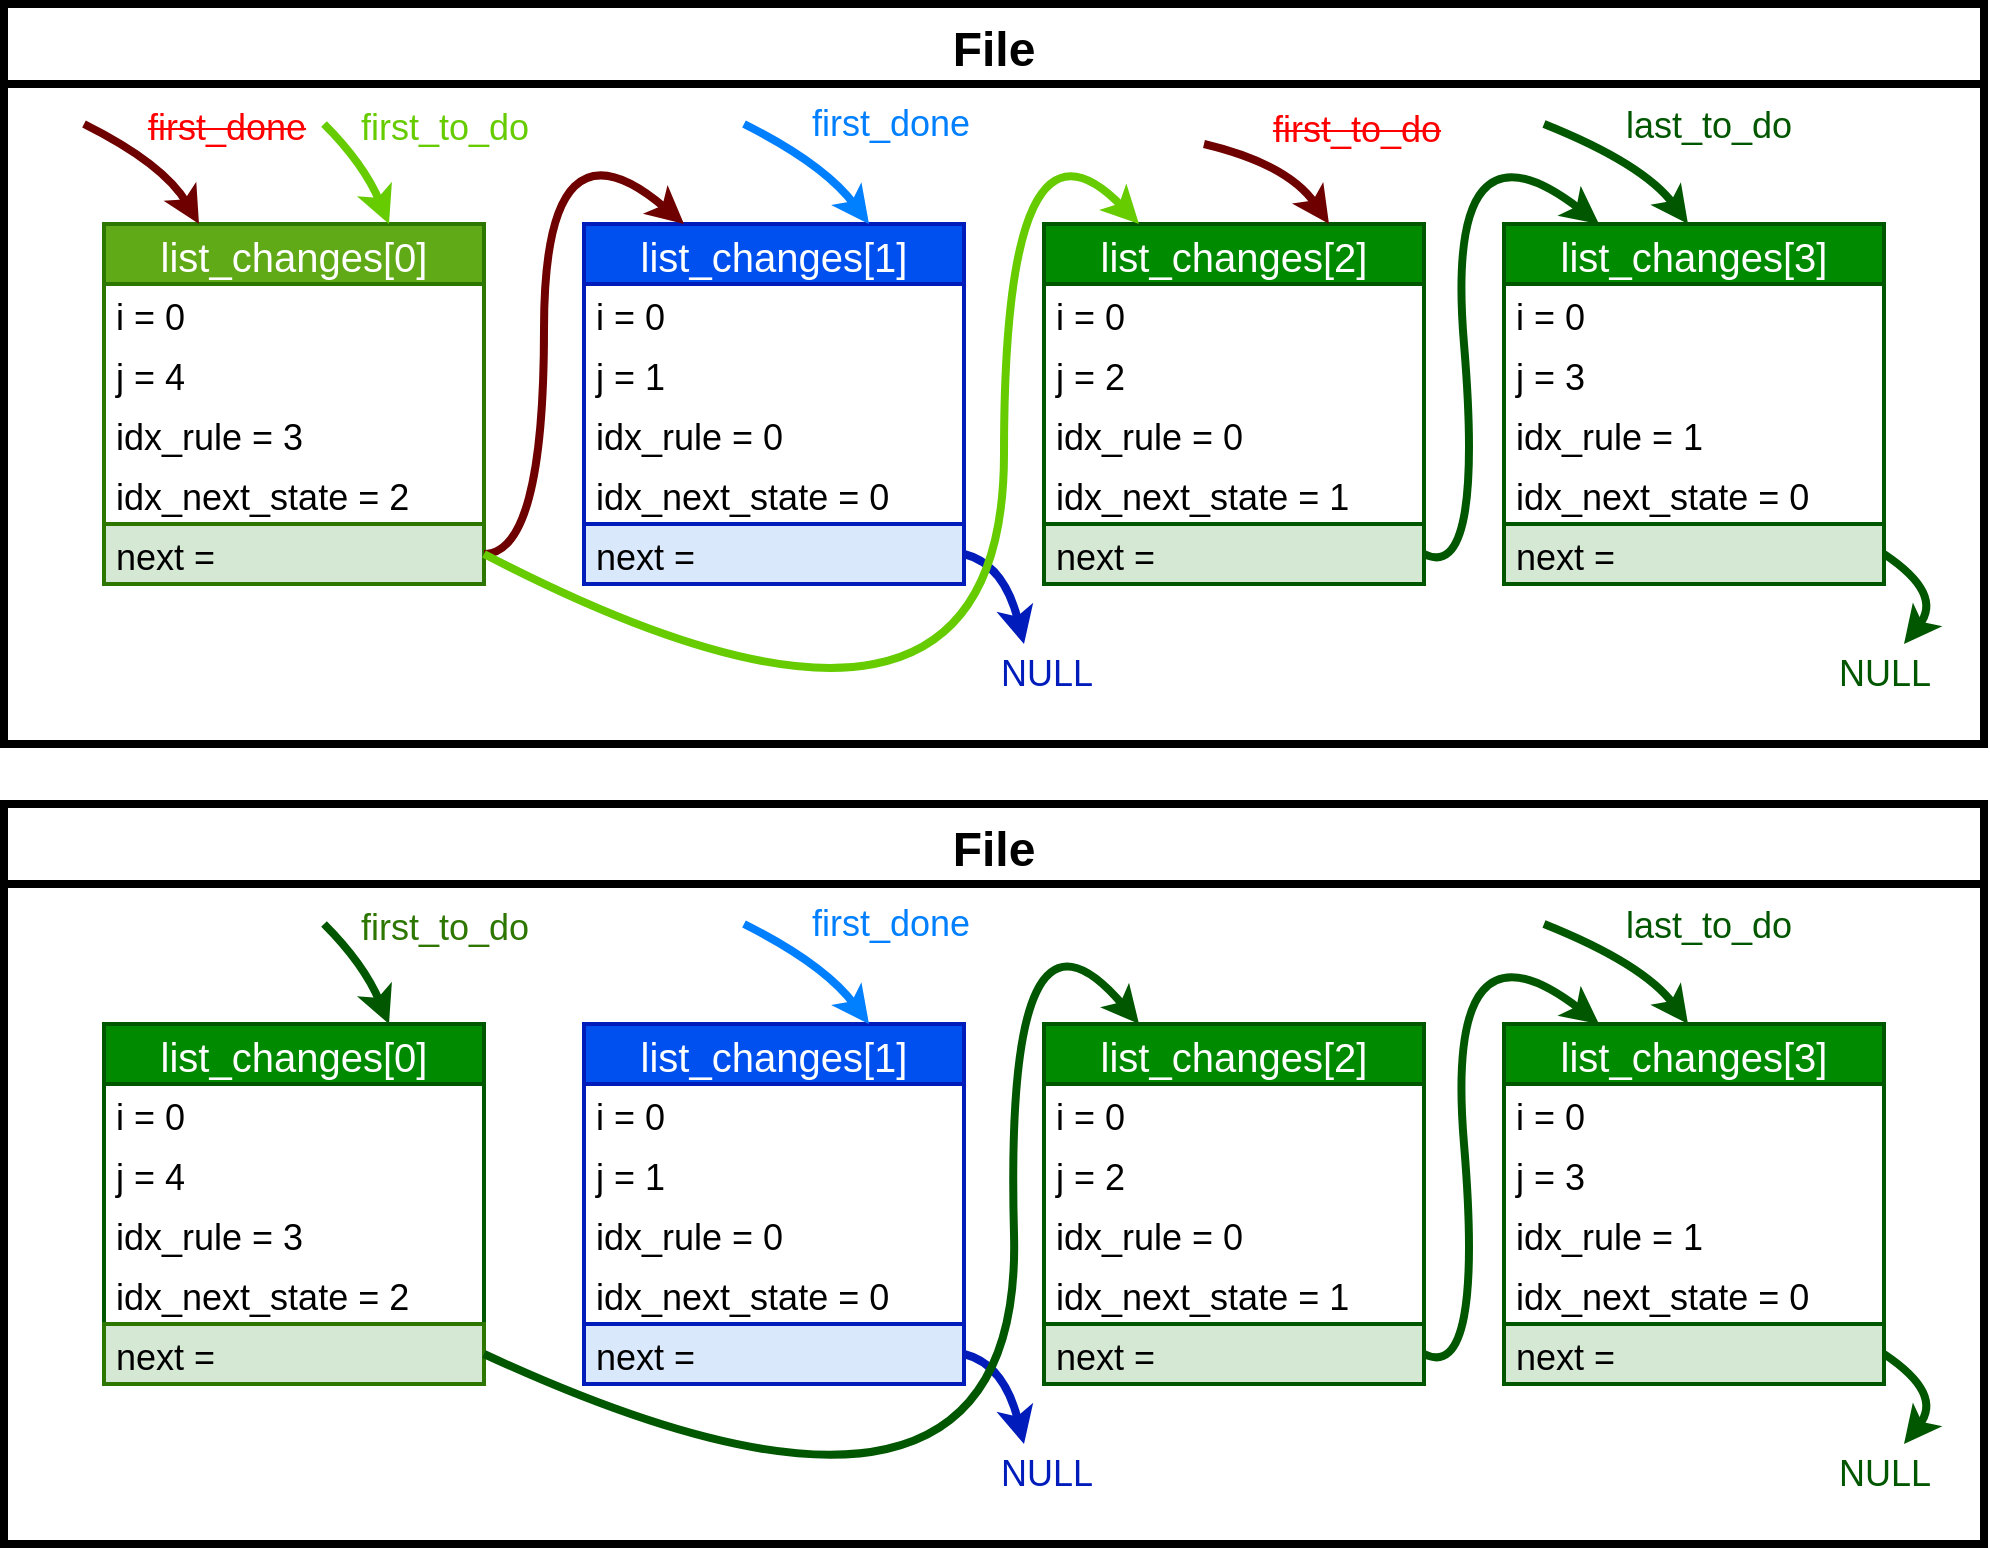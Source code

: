 <mxfile version="15.8.7" type="device"><diagram id="prtHgNgQTEPvFCAcTncT" name="Page-1"><mxGraphModel dx="1422" dy="879" grid="1" gridSize="10" guides="1" tooltips="1" connect="1" arrows="1" fold="1" page="1" pageScale="1" pageWidth="827" pageHeight="1169" math="0" shadow="0"><root><mxCell id="0"/><mxCell id="1" parent="0"/><mxCell id="Rr3U28mWLE_46R8Xrpcl-84" value="File" style="swimlane;strokeWidth=4;fontSize=24;startSize=40;" vertex="1" parent="1"><mxGeometry x="350" y="140" width="990" height="370" as="geometry"/></mxCell><mxCell id="Rr3U28mWLE_46R8Xrpcl-85" value="list_changes[0]" style="swimlane;fontStyle=0;childLayout=stackLayout;horizontal=1;startSize=30;horizontalStack=0;resizeParent=1;resizeParentMax=0;resizeLast=0;collapsible=1;marginBottom=0;fontSize=20;strokeWidth=2;fillColor=#60a917;strokeColor=#2D7600;fontColor=#ffffff;" vertex="1" parent="Rr3U28mWLE_46R8Xrpcl-84"><mxGeometry x="50" y="110" width="190" height="180" as="geometry"/></mxCell><mxCell id="Rr3U28mWLE_46R8Xrpcl-86" value="i = 0" style="text;strokeColor=none;fillColor=none;align=left;verticalAlign=middle;spacingLeft=4;spacingRight=4;overflow=hidden;points=[[0,0.5],[1,0.5]];portConstraint=eastwest;rotatable=0;fontSize=18;" vertex="1" parent="Rr3U28mWLE_46R8Xrpcl-85"><mxGeometry y="30" width="190" height="30" as="geometry"/></mxCell><mxCell id="Rr3U28mWLE_46R8Xrpcl-87" value="j = 4" style="text;strokeColor=none;fillColor=none;align=left;verticalAlign=middle;spacingLeft=4;spacingRight=4;overflow=hidden;points=[[0,0.5],[1,0.5]];portConstraint=eastwest;rotatable=0;fontSize=18;" vertex="1" parent="Rr3U28mWLE_46R8Xrpcl-85"><mxGeometry y="60" width="190" height="30" as="geometry"/></mxCell><mxCell id="Rr3U28mWLE_46R8Xrpcl-88" value="idx_rule = 3" style="text;strokeColor=none;fillColor=none;align=left;verticalAlign=middle;spacingLeft=4;spacingRight=4;overflow=hidden;points=[[0,0.5],[1,0.5]];portConstraint=eastwest;rotatable=0;fontSize=18;" vertex="1" parent="Rr3U28mWLE_46R8Xrpcl-85"><mxGeometry y="90" width="190" height="30" as="geometry"/></mxCell><mxCell id="Rr3U28mWLE_46R8Xrpcl-89" value="idx_next_state = 2" style="text;strokeColor=none;fillColor=none;align=left;verticalAlign=middle;spacingLeft=4;spacingRight=4;overflow=hidden;points=[[0,0.5],[1,0.5]];portConstraint=eastwest;rotatable=0;fontSize=18;" vertex="1" parent="Rr3U28mWLE_46R8Xrpcl-85"><mxGeometry y="120" width="190" height="30" as="geometry"/></mxCell><mxCell id="Rr3U28mWLE_46R8Xrpcl-90" value="next =" style="text;strokeColor=#2D7600;fillColor=#d5e8d4;align=left;verticalAlign=middle;spacingLeft=4;spacingRight=4;overflow=hidden;points=[[0,0.5],[1,0.5]];portConstraint=eastwest;rotatable=0;fontSize=18;strokeWidth=2;" vertex="1" parent="Rr3U28mWLE_46R8Xrpcl-85"><mxGeometry y="150" width="190" height="30" as="geometry"/></mxCell><mxCell id="Rr3U28mWLE_46R8Xrpcl-91" value="list_changes[2]" style="swimlane;fontStyle=0;childLayout=stackLayout;horizontal=1;startSize=30;horizontalStack=0;resizeParent=1;resizeParentMax=0;resizeLast=0;collapsible=1;marginBottom=0;fontSize=20;strokeWidth=2;fillColor=#008a00;strokeColor=#005700;fontColor=#ffffff;" vertex="1" parent="Rr3U28mWLE_46R8Xrpcl-84"><mxGeometry x="520" y="110" width="190" height="180" as="geometry"/></mxCell><mxCell id="Rr3U28mWLE_46R8Xrpcl-92" value="i = 0" style="text;strokeColor=none;fillColor=none;align=left;verticalAlign=middle;spacingLeft=4;spacingRight=4;overflow=hidden;points=[[0,0.5],[1,0.5]];portConstraint=eastwest;rotatable=0;fontSize=18;" vertex="1" parent="Rr3U28mWLE_46R8Xrpcl-91"><mxGeometry y="30" width="190" height="30" as="geometry"/></mxCell><mxCell id="Rr3U28mWLE_46R8Xrpcl-93" value="j = 2" style="text;strokeColor=none;fillColor=none;align=left;verticalAlign=middle;spacingLeft=4;spacingRight=4;overflow=hidden;points=[[0,0.5],[1,0.5]];portConstraint=eastwest;rotatable=0;fontSize=18;" vertex="1" parent="Rr3U28mWLE_46R8Xrpcl-91"><mxGeometry y="60" width="190" height="30" as="geometry"/></mxCell><mxCell id="Rr3U28mWLE_46R8Xrpcl-94" value="idx_rule = 0" style="text;strokeColor=none;fillColor=none;align=left;verticalAlign=middle;spacingLeft=4;spacingRight=4;overflow=hidden;points=[[0,0.5],[1,0.5]];portConstraint=eastwest;rotatable=0;fontSize=18;" vertex="1" parent="Rr3U28mWLE_46R8Xrpcl-91"><mxGeometry y="90" width="190" height="30" as="geometry"/></mxCell><mxCell id="Rr3U28mWLE_46R8Xrpcl-95" value="idx_next_state = 1" style="text;strokeColor=none;fillColor=none;align=left;verticalAlign=middle;spacingLeft=4;spacingRight=4;overflow=hidden;points=[[0,0.5],[1,0.5]];portConstraint=eastwest;rotatable=0;fontSize=18;" vertex="1" parent="Rr3U28mWLE_46R8Xrpcl-91"><mxGeometry y="120" width="190" height="30" as="geometry"/></mxCell><mxCell id="Rr3U28mWLE_46R8Xrpcl-96" value="next =" style="text;strokeColor=#005700;fillColor=#d5e8d4;align=left;verticalAlign=middle;spacingLeft=4;spacingRight=4;overflow=hidden;points=[[0,0.5],[1,0.5]];portConstraint=eastwest;rotatable=0;fontSize=18;strokeWidth=2;" vertex="1" parent="Rr3U28mWLE_46R8Xrpcl-91"><mxGeometry y="150" width="190" height="30" as="geometry"/></mxCell><mxCell id="Rr3U28mWLE_46R8Xrpcl-97" value="list_changes[3]" style="swimlane;fontStyle=0;childLayout=stackLayout;horizontal=1;startSize=30;horizontalStack=0;resizeParent=1;resizeParentMax=0;resizeLast=0;collapsible=1;marginBottom=0;fontSize=20;strokeWidth=2;fillColor=#008a00;strokeColor=#005700;fontColor=#ffffff;" vertex="1" parent="Rr3U28mWLE_46R8Xrpcl-84"><mxGeometry x="750" y="110" width="190" height="180" as="geometry"/></mxCell><mxCell id="Rr3U28mWLE_46R8Xrpcl-98" value="" style="curved=1;endArrow=classic;html=1;rounded=0;fontSize=18;strokeWidth=4;fillColor=#60a917;strokeColor=#005700;entryX=0.5;entryY=0;entryDx=0;entryDy=0;" edge="1" parent="Rr3U28mWLE_46R8Xrpcl-97"><mxGeometry width="50" height="50" relative="1" as="geometry"><mxPoint x="20" y="-50" as="sourcePoint"/><mxPoint x="92" as="targetPoint"/><Array as="points"><mxPoint x="70" y="-30"/></Array></mxGeometry></mxCell><mxCell id="Rr3U28mWLE_46R8Xrpcl-99" value="&lt;font&gt;last_to_do&lt;/font&gt;" style="edgeLabel;html=1;align=center;verticalAlign=middle;resizable=0;points=[];fontSize=18;fontColor=#005700;" vertex="1" connectable="0" parent="Rr3U28mWLE_46R8Xrpcl-98"><mxGeometry x="0.234" y="-6" relative="1" as="geometry"><mxPoint x="35" y="-25" as="offset"/></mxGeometry></mxCell><mxCell id="Rr3U28mWLE_46R8Xrpcl-100" value="i = 0" style="text;strokeColor=none;fillColor=none;align=left;verticalAlign=middle;spacingLeft=4;spacingRight=4;overflow=hidden;points=[[0,0.5],[1,0.5]];portConstraint=eastwest;rotatable=0;fontSize=18;" vertex="1" parent="Rr3U28mWLE_46R8Xrpcl-97"><mxGeometry y="30" width="190" height="30" as="geometry"/></mxCell><mxCell id="Rr3U28mWLE_46R8Xrpcl-101" value="j = 3" style="text;strokeColor=none;fillColor=none;align=left;verticalAlign=middle;spacingLeft=4;spacingRight=4;overflow=hidden;points=[[0,0.5],[1,0.5]];portConstraint=eastwest;rotatable=0;fontSize=18;" vertex="1" parent="Rr3U28mWLE_46R8Xrpcl-97"><mxGeometry y="60" width="190" height="30" as="geometry"/></mxCell><mxCell id="Rr3U28mWLE_46R8Xrpcl-102" value="idx_rule = 1" style="text;strokeColor=none;fillColor=none;align=left;verticalAlign=middle;spacingLeft=4;spacingRight=4;overflow=hidden;points=[[0,0.5],[1,0.5]];portConstraint=eastwest;rotatable=0;fontSize=18;" vertex="1" parent="Rr3U28mWLE_46R8Xrpcl-97"><mxGeometry y="90" width="190" height="30" as="geometry"/></mxCell><mxCell id="Rr3U28mWLE_46R8Xrpcl-103" value="idx_next_state = 0" style="text;strokeColor=none;fillColor=none;align=left;verticalAlign=middle;spacingLeft=4;spacingRight=4;overflow=hidden;points=[[0,0.5],[1,0.5]];portConstraint=eastwest;rotatable=0;fontSize=18;" vertex="1" parent="Rr3U28mWLE_46R8Xrpcl-97"><mxGeometry y="120" width="190" height="30" as="geometry"/></mxCell><mxCell id="Rr3U28mWLE_46R8Xrpcl-104" value="next =" style="text;strokeColor=#005700;fillColor=#d5e8d4;align=left;verticalAlign=middle;spacingLeft=4;spacingRight=4;overflow=hidden;points=[[0,0.5],[1,0.5]];portConstraint=eastwest;rotatable=0;fontSize=18;strokeWidth=2;" vertex="1" parent="Rr3U28mWLE_46R8Xrpcl-97"><mxGeometry y="150" width="190" height="30" as="geometry"/></mxCell><mxCell id="Rr3U28mWLE_46R8Xrpcl-105" value="list_changes[1]" style="swimlane;fontStyle=0;childLayout=stackLayout;horizontal=1;startSize=30;horizontalStack=0;resizeParent=1;resizeParentMax=0;resizeLast=0;collapsible=1;marginBottom=0;fontSize=20;strokeWidth=2;fillColor=#0050ef;strokeColor=#001DBC;fontColor=#ffffff;" vertex="1" parent="Rr3U28mWLE_46R8Xrpcl-84"><mxGeometry x="290" y="110" width="190" height="180" as="geometry"/></mxCell><mxCell id="Rr3U28mWLE_46R8Xrpcl-106" value="i = 0" style="text;strokeColor=none;fillColor=none;align=left;verticalAlign=middle;spacingLeft=4;spacingRight=4;overflow=hidden;points=[[0,0.5],[1,0.5]];portConstraint=eastwest;rotatable=0;fontSize=18;" vertex="1" parent="Rr3U28mWLE_46R8Xrpcl-105"><mxGeometry y="30" width="190" height="30" as="geometry"/></mxCell><mxCell id="Rr3U28mWLE_46R8Xrpcl-107" value="j = 1" style="text;strokeColor=none;fillColor=none;align=left;verticalAlign=middle;spacingLeft=4;spacingRight=4;overflow=hidden;points=[[0,0.5],[1,0.5]];portConstraint=eastwest;rotatable=0;fontSize=18;" vertex="1" parent="Rr3U28mWLE_46R8Xrpcl-105"><mxGeometry y="60" width="190" height="30" as="geometry"/></mxCell><mxCell id="Rr3U28mWLE_46R8Xrpcl-108" value="idx_rule = 0" style="text;strokeColor=none;fillColor=none;align=left;verticalAlign=middle;spacingLeft=4;spacingRight=4;overflow=hidden;points=[[0,0.5],[1,0.5]];portConstraint=eastwest;rotatable=0;fontSize=18;" vertex="1" parent="Rr3U28mWLE_46R8Xrpcl-105"><mxGeometry y="90" width="190" height="30" as="geometry"/></mxCell><mxCell id="Rr3U28mWLE_46R8Xrpcl-109" value="idx_next_state = 0" style="text;strokeColor=none;fillColor=none;align=left;verticalAlign=middle;spacingLeft=4;spacingRight=4;overflow=hidden;points=[[0,0.5],[1,0.5]];portConstraint=eastwest;rotatable=0;fontSize=18;" vertex="1" parent="Rr3U28mWLE_46R8Xrpcl-105"><mxGeometry y="120" width="190" height="30" as="geometry"/></mxCell><mxCell id="Rr3U28mWLE_46R8Xrpcl-110" value="next =" style="text;strokeColor=#001DBC;fillColor=#dae8fc;align=left;verticalAlign=middle;spacingLeft=4;spacingRight=4;overflow=hidden;points=[[0,0.5],[1,0.5]];portConstraint=eastwest;rotatable=0;fontSize=18;strokeWidth=2;" vertex="1" parent="Rr3U28mWLE_46R8Xrpcl-105"><mxGeometry y="150" width="190" height="30" as="geometry"/></mxCell><mxCell id="Rr3U28mWLE_46R8Xrpcl-111" value="" style="curved=1;endArrow=classic;html=1;rounded=0;fontSize=18;strokeWidth=4;fillColor=#60a917;strokeColor=#005700;exitX=1;exitY=0.5;exitDx=0;exitDy=0;" edge="1" parent="Rr3U28mWLE_46R8Xrpcl-84" source="Rr3U28mWLE_46R8Xrpcl-104"><mxGeometry width="50" height="50" relative="1" as="geometry"><mxPoint x="940" y="280" as="sourcePoint"/><mxPoint x="950" y="320" as="targetPoint"/><Array as="points"><mxPoint x="970" y="295"/></Array></mxGeometry></mxCell><mxCell id="Rr3U28mWLE_46R8Xrpcl-112" value="&lt;font&gt;NULL&lt;/font&gt;" style="edgeLabel;html=1;align=center;verticalAlign=middle;resizable=0;points=[];fontSize=18;fontColor=#005700;" vertex="1" connectable="0" parent="Rr3U28mWLE_46R8Xrpcl-111"><mxGeometry x="0.234" y="-6" relative="1" as="geometry"><mxPoint x="-22" y="39" as="offset"/></mxGeometry></mxCell><mxCell id="Rr3U28mWLE_46R8Xrpcl-113" value="" style="curved=1;endArrow=classic;html=1;rounded=0;fontSize=18;strokeWidth=4;fillColor=#60a917;strokeColor=#005700;entryX=0.25;entryY=0;entryDx=0;entryDy=0;exitX=1;exitY=0.5;exitDx=0;exitDy=0;" edge="1" parent="Rr3U28mWLE_46R8Xrpcl-84" source="Rr3U28mWLE_46R8Xrpcl-96" target="Rr3U28mWLE_46R8Xrpcl-97"><mxGeometry width="50" height="50" relative="1" as="geometry"><mxPoint x="780" y="70" as="sourcePoint"/><mxPoint x="852" y="120" as="targetPoint"/><Array as="points"><mxPoint x="740" y="290"/><mxPoint x="720" y="50"/></Array></mxGeometry></mxCell><mxCell id="Rr3U28mWLE_46R8Xrpcl-114" value="&lt;font color=&quot;#66cc00&quot;&gt;&lt;br&gt;&lt;/font&gt;" style="edgeLabel;html=1;align=center;verticalAlign=middle;resizable=0;points=[];fontSize=18;" vertex="1" connectable="0" parent="Rr3U28mWLE_46R8Xrpcl-113"><mxGeometry x="0.234" y="-6" relative="1" as="geometry"><mxPoint x="35" y="-25" as="offset"/></mxGeometry></mxCell><mxCell id="Rr3U28mWLE_46R8Xrpcl-115" value="" style="curved=1;endArrow=classic;html=1;rounded=0;fontSize=18;strokeWidth=4;fillColor=#a20025;strokeColor=#6F0000;entryX=0.25;entryY=0;entryDx=0;entryDy=0;" edge="1" parent="Rr3U28mWLE_46R8Xrpcl-84" target="Rr3U28mWLE_46R8Xrpcl-85"><mxGeometry width="50" height="50" relative="1" as="geometry"><mxPoint x="40" y="60" as="sourcePoint"/><mxPoint x="220" y="110" as="targetPoint"/><Array as="points"><mxPoint x="80" y="80"/></Array></mxGeometry></mxCell><mxCell id="Rr3U28mWLE_46R8Xrpcl-116" value="&lt;font color=&quot;#ff0000&quot;&gt;&lt;strike&gt;first_done&lt;/strike&gt;&lt;/font&gt;" style="edgeLabel;html=1;align=center;verticalAlign=middle;resizable=0;points=[];fontSize=18;" vertex="1" connectable="0" parent="Rr3U28mWLE_46R8Xrpcl-115"><mxGeometry x="0.234" y="-6" relative="1" as="geometry"><mxPoint x="34" y="-25" as="offset"/></mxGeometry></mxCell><mxCell id="Rr3U28mWLE_46R8Xrpcl-117" value="" style="curved=1;endArrow=classic;html=1;rounded=0;fontSize=18;strokeWidth=4;fillColor=#0050ef;strokeColor=#001DBC;" edge="1" parent="Rr3U28mWLE_46R8Xrpcl-84"><mxGeometry width="50" height="50" relative="1" as="geometry"><mxPoint x="480" y="275" as="sourcePoint"/><mxPoint x="510" y="320" as="targetPoint"/><Array as="points"><mxPoint x="500" y="280"/></Array></mxGeometry></mxCell><mxCell id="Rr3U28mWLE_46R8Xrpcl-118" value="&lt;font color=&quot;#001dbc&quot;&gt;NULL&lt;/font&gt;" style="edgeLabel;html=1;align=center;verticalAlign=middle;resizable=0;points=[];fontSize=18;" vertex="1" connectable="0" parent="Rr3U28mWLE_46R8Xrpcl-117"><mxGeometry x="0.234" y="-6" relative="1" as="geometry"><mxPoint x="22" y="36" as="offset"/></mxGeometry></mxCell><mxCell id="Rr3U28mWLE_46R8Xrpcl-119" value="" style="curved=1;endArrow=classic;html=1;rounded=0;fontSize=18;strokeWidth=4;fillColor=#a20025;strokeColor=#6F0000;entryX=0.75;entryY=0;entryDx=0;entryDy=0;" edge="1" parent="Rr3U28mWLE_46R8Xrpcl-84" target="Rr3U28mWLE_46R8Xrpcl-91"><mxGeometry width="50" height="50" relative="1" as="geometry"><mxPoint x="600" y="70" as="sourcePoint"/><mxPoint x="657" y="110" as="targetPoint"/><Array as="points"><mxPoint x="642" y="80"/></Array></mxGeometry></mxCell><mxCell id="Rr3U28mWLE_46R8Xrpcl-120" value="&lt;font color=&quot;#ff0000&quot;&gt;&lt;strike&gt;first_to_do&lt;/strike&gt;&lt;/font&gt;" style="edgeLabel;html=1;align=center;verticalAlign=middle;resizable=0;points=[];fontSize=18;" vertex="1" connectable="0" parent="Rr3U28mWLE_46R8Xrpcl-119"><mxGeometry x="0.234" y="-6" relative="1" as="geometry"><mxPoint x="35" y="-25" as="offset"/></mxGeometry></mxCell><mxCell id="Rr3U28mWLE_46R8Xrpcl-121" value="" style="curved=1;endArrow=classic;html=1;rounded=0;fontSize=18;strokeWidth=4;fillColor=#a20025;strokeColor=#6F0000;exitX=1;exitY=0.5;exitDx=0;exitDy=0;" edge="1" parent="Rr3U28mWLE_46R8Xrpcl-84" source="Rr3U28mWLE_46R8Xrpcl-90"><mxGeometry width="50" height="50" relative="1" as="geometry"><mxPoint x="260" y="275" as="sourcePoint"/><mxPoint x="340" y="110" as="targetPoint"/><Array as="points"><mxPoint x="270" y="275"/><mxPoint x="270" y="50"/></Array></mxGeometry></mxCell><mxCell id="Rr3U28mWLE_46R8Xrpcl-122" value="" style="curved=1;endArrow=classic;html=1;rounded=0;fontSize=18;strokeWidth=4;fillColor=#60a917;strokeColor=#66CC00;entryX=0.25;entryY=0;entryDx=0;entryDy=0;exitX=1;exitY=0.5;exitDx=0;exitDy=0;" edge="1" parent="Rr3U28mWLE_46R8Xrpcl-84" source="Rr3U28mWLE_46R8Xrpcl-90" target="Rr3U28mWLE_46R8Xrpcl-91"><mxGeometry width="50" height="50" relative="1" as="geometry"><mxPoint x="620" y="70" as="sourcePoint"/><mxPoint x="672.5" y="120" as="targetPoint"/><Array as="points"><mxPoint x="500" y="410"/><mxPoint x="500" y="40"/></Array></mxGeometry></mxCell><mxCell id="Rr3U28mWLE_46R8Xrpcl-123" value="&lt;br&gt;&lt;font color=&quot;#66cc00&quot;&gt;&lt;br&gt;&lt;/font&gt;" style="edgeLabel;html=1;align=center;verticalAlign=middle;resizable=0;points=[];fontSize=18;" vertex="1" connectable="0" parent="Rr3U28mWLE_46R8Xrpcl-122"><mxGeometry x="0.234" y="-6" relative="1" as="geometry"><mxPoint x="35" y="-25" as="offset"/></mxGeometry></mxCell><mxCell id="Rr3U28mWLE_46R8Xrpcl-124" value="" style="curved=1;endArrow=classic;html=1;rounded=0;fontSize=18;strokeWidth=4;fillColor=#1ba1e2;strokeColor=#007FFF;entryX=0.75;entryY=0;entryDx=0;entryDy=0;" edge="1" parent="Rr3U28mWLE_46R8Xrpcl-84" target="Rr3U28mWLE_46R8Xrpcl-105"><mxGeometry width="50" height="50" relative="1" as="geometry"><mxPoint x="370" y="60" as="sourcePoint"/><mxPoint x="419" y="104" as="targetPoint"/><Array as="points"><mxPoint x="410" y="80"/></Array></mxGeometry></mxCell><mxCell id="Rr3U28mWLE_46R8Xrpcl-125" value="&lt;font color=&quot;#007fff&quot;&gt;first_done&lt;/font&gt;" style="edgeLabel;html=1;align=center;verticalAlign=middle;resizable=0;points=[];fontSize=18;" vertex="1" connectable="0" parent="Rr3U28mWLE_46R8Xrpcl-124"><mxGeometry x="0.234" y="-6" relative="1" as="geometry"><mxPoint x="34" y="-28" as="offset"/></mxGeometry></mxCell><mxCell id="Rr3U28mWLE_46R8Xrpcl-126" value="" style="curved=1;endArrow=classic;html=1;rounded=0;fontSize=18;strokeWidth=4;fillColor=#60a917;strokeColor=#66CC00;entryX=0.75;entryY=0;entryDx=0;entryDy=0;" edge="1" parent="Rr3U28mWLE_46R8Xrpcl-84" target="Rr3U28mWLE_46R8Xrpcl-85"><mxGeometry width="50" height="50" relative="1" as="geometry"><mxPoint x="160" y="60" as="sourcePoint"/><mxPoint x="222.5" y="99" as="targetPoint"/><Array as="points"><mxPoint x="180" y="80"/></Array></mxGeometry></mxCell><mxCell id="Rr3U28mWLE_46R8Xrpcl-127" value="&lt;font color=&quot;#66cc00&quot;&gt;first_to_do&lt;/font&gt;" style="edgeLabel;html=1;align=center;verticalAlign=middle;resizable=0;points=[];fontSize=18;" vertex="1" connectable="0" parent="Rr3U28mWLE_46R8Xrpcl-126"><mxGeometry x="0.234" y="-6" relative="1" as="geometry"><mxPoint x="42" y="-29" as="offset"/></mxGeometry></mxCell><mxCell id="Rr3U28mWLE_46R8Xrpcl-128" value="File" style="swimlane;strokeWidth=4;fontSize=24;startSize=40;" vertex="1" parent="1"><mxGeometry x="350" y="540" width="990" height="370" as="geometry"/></mxCell><mxCell id="Rr3U28mWLE_46R8Xrpcl-129" value="list_changes[0]" style="swimlane;fontStyle=0;childLayout=stackLayout;horizontal=1;startSize=30;horizontalStack=0;resizeParent=1;resizeParentMax=0;resizeLast=0;collapsible=1;marginBottom=0;fontSize=20;strokeWidth=2;fillColor=#008a00;strokeColor=#005700;fontColor=#ffffff;" vertex="1" parent="Rr3U28mWLE_46R8Xrpcl-128"><mxGeometry x="50" y="110" width="190" height="180" as="geometry"/></mxCell><mxCell id="Rr3U28mWLE_46R8Xrpcl-130" value="i = 0" style="text;strokeColor=none;fillColor=none;align=left;verticalAlign=middle;spacingLeft=4;spacingRight=4;overflow=hidden;points=[[0,0.5],[1,0.5]];portConstraint=eastwest;rotatable=0;fontSize=18;" vertex="1" parent="Rr3U28mWLE_46R8Xrpcl-129"><mxGeometry y="30" width="190" height="30" as="geometry"/></mxCell><mxCell id="Rr3U28mWLE_46R8Xrpcl-131" value="j = 4" style="text;strokeColor=none;fillColor=none;align=left;verticalAlign=middle;spacingLeft=4;spacingRight=4;overflow=hidden;points=[[0,0.5],[1,0.5]];portConstraint=eastwest;rotatable=0;fontSize=18;" vertex="1" parent="Rr3U28mWLE_46R8Xrpcl-129"><mxGeometry y="60" width="190" height="30" as="geometry"/></mxCell><mxCell id="Rr3U28mWLE_46R8Xrpcl-132" value="idx_rule = 3" style="text;strokeColor=none;fillColor=none;align=left;verticalAlign=middle;spacingLeft=4;spacingRight=4;overflow=hidden;points=[[0,0.5],[1,0.5]];portConstraint=eastwest;rotatable=0;fontSize=18;" vertex="1" parent="Rr3U28mWLE_46R8Xrpcl-129"><mxGeometry y="90" width="190" height="30" as="geometry"/></mxCell><mxCell id="Rr3U28mWLE_46R8Xrpcl-133" value="idx_next_state = 2" style="text;strokeColor=none;fillColor=none;align=left;verticalAlign=middle;spacingLeft=4;spacingRight=4;overflow=hidden;points=[[0,0.5],[1,0.5]];portConstraint=eastwest;rotatable=0;fontSize=18;" vertex="1" parent="Rr3U28mWLE_46R8Xrpcl-129"><mxGeometry y="120" width="190" height="30" as="geometry"/></mxCell><mxCell id="Rr3U28mWLE_46R8Xrpcl-134" value="next =" style="text;strokeColor=#2D7600;fillColor=#d5e8d4;align=left;verticalAlign=middle;spacingLeft=4;spacingRight=4;overflow=hidden;points=[[0,0.5],[1,0.5]];portConstraint=eastwest;rotatable=0;fontSize=18;strokeWidth=2;" vertex="1" parent="Rr3U28mWLE_46R8Xrpcl-129"><mxGeometry y="150" width="190" height="30" as="geometry"/></mxCell><mxCell id="Rr3U28mWLE_46R8Xrpcl-135" value="list_changes[2]" style="swimlane;fontStyle=0;childLayout=stackLayout;horizontal=1;startSize=30;horizontalStack=0;resizeParent=1;resizeParentMax=0;resizeLast=0;collapsible=1;marginBottom=0;fontSize=20;strokeWidth=2;fillColor=#008a00;strokeColor=#005700;fontColor=#ffffff;" vertex="1" parent="Rr3U28mWLE_46R8Xrpcl-128"><mxGeometry x="520" y="110" width="190" height="180" as="geometry"/></mxCell><mxCell id="Rr3U28mWLE_46R8Xrpcl-136" value="i = 0" style="text;strokeColor=none;fillColor=none;align=left;verticalAlign=middle;spacingLeft=4;spacingRight=4;overflow=hidden;points=[[0,0.5],[1,0.5]];portConstraint=eastwest;rotatable=0;fontSize=18;" vertex="1" parent="Rr3U28mWLE_46R8Xrpcl-135"><mxGeometry y="30" width="190" height="30" as="geometry"/></mxCell><mxCell id="Rr3U28mWLE_46R8Xrpcl-137" value="j = 2" style="text;strokeColor=none;fillColor=none;align=left;verticalAlign=middle;spacingLeft=4;spacingRight=4;overflow=hidden;points=[[0,0.5],[1,0.5]];portConstraint=eastwest;rotatable=0;fontSize=18;" vertex="1" parent="Rr3U28mWLE_46R8Xrpcl-135"><mxGeometry y="60" width="190" height="30" as="geometry"/></mxCell><mxCell id="Rr3U28mWLE_46R8Xrpcl-138" value="idx_rule = 0" style="text;strokeColor=none;fillColor=none;align=left;verticalAlign=middle;spacingLeft=4;spacingRight=4;overflow=hidden;points=[[0,0.5],[1,0.5]];portConstraint=eastwest;rotatable=0;fontSize=18;" vertex="1" parent="Rr3U28mWLE_46R8Xrpcl-135"><mxGeometry y="90" width="190" height="30" as="geometry"/></mxCell><mxCell id="Rr3U28mWLE_46R8Xrpcl-139" value="idx_next_state = 1" style="text;strokeColor=none;fillColor=none;align=left;verticalAlign=middle;spacingLeft=4;spacingRight=4;overflow=hidden;points=[[0,0.5],[1,0.5]];portConstraint=eastwest;rotatable=0;fontSize=18;" vertex="1" parent="Rr3U28mWLE_46R8Xrpcl-135"><mxGeometry y="120" width="190" height="30" as="geometry"/></mxCell><mxCell id="Rr3U28mWLE_46R8Xrpcl-140" value="next =" style="text;strokeColor=#005700;fillColor=#d5e8d4;align=left;verticalAlign=middle;spacingLeft=4;spacingRight=4;overflow=hidden;points=[[0,0.5],[1,0.5]];portConstraint=eastwest;rotatable=0;fontSize=18;strokeWidth=2;" vertex="1" parent="Rr3U28mWLE_46R8Xrpcl-135"><mxGeometry y="150" width="190" height="30" as="geometry"/></mxCell><mxCell id="Rr3U28mWLE_46R8Xrpcl-141" value="list_changes[3]" style="swimlane;fontStyle=0;childLayout=stackLayout;horizontal=1;startSize=30;horizontalStack=0;resizeParent=1;resizeParentMax=0;resizeLast=0;collapsible=1;marginBottom=0;fontSize=20;strokeWidth=2;fillColor=#008a00;strokeColor=#005700;fontColor=#ffffff;" vertex="1" parent="Rr3U28mWLE_46R8Xrpcl-128"><mxGeometry x="750" y="110" width="190" height="180" as="geometry"/></mxCell><mxCell id="Rr3U28mWLE_46R8Xrpcl-142" value="" style="curved=1;endArrow=classic;html=1;rounded=0;fontSize=18;strokeWidth=4;fillColor=#60a917;strokeColor=#005700;entryX=0.5;entryY=0;entryDx=0;entryDy=0;" edge="1" parent="Rr3U28mWLE_46R8Xrpcl-141"><mxGeometry width="50" height="50" relative="1" as="geometry"><mxPoint x="20" y="-50" as="sourcePoint"/><mxPoint x="92" as="targetPoint"/><Array as="points"><mxPoint x="70" y="-30"/></Array></mxGeometry></mxCell><mxCell id="Rr3U28mWLE_46R8Xrpcl-143" value="&lt;font&gt;last_to_do&lt;/font&gt;" style="edgeLabel;html=1;align=center;verticalAlign=middle;resizable=0;points=[];fontSize=18;fontColor=#005700;" vertex="1" connectable="0" parent="Rr3U28mWLE_46R8Xrpcl-142"><mxGeometry x="0.234" y="-6" relative="1" as="geometry"><mxPoint x="35" y="-25" as="offset"/></mxGeometry></mxCell><mxCell id="Rr3U28mWLE_46R8Xrpcl-144" value="i = 0" style="text;strokeColor=none;fillColor=none;align=left;verticalAlign=middle;spacingLeft=4;spacingRight=4;overflow=hidden;points=[[0,0.5],[1,0.5]];portConstraint=eastwest;rotatable=0;fontSize=18;" vertex="1" parent="Rr3U28mWLE_46R8Xrpcl-141"><mxGeometry y="30" width="190" height="30" as="geometry"/></mxCell><mxCell id="Rr3U28mWLE_46R8Xrpcl-145" value="j = 3" style="text;strokeColor=none;fillColor=none;align=left;verticalAlign=middle;spacingLeft=4;spacingRight=4;overflow=hidden;points=[[0,0.5],[1,0.5]];portConstraint=eastwest;rotatable=0;fontSize=18;" vertex="1" parent="Rr3U28mWLE_46R8Xrpcl-141"><mxGeometry y="60" width="190" height="30" as="geometry"/></mxCell><mxCell id="Rr3U28mWLE_46R8Xrpcl-146" value="idx_rule = 1" style="text;strokeColor=none;fillColor=none;align=left;verticalAlign=middle;spacingLeft=4;spacingRight=4;overflow=hidden;points=[[0,0.5],[1,0.5]];portConstraint=eastwest;rotatable=0;fontSize=18;" vertex="1" parent="Rr3U28mWLE_46R8Xrpcl-141"><mxGeometry y="90" width="190" height="30" as="geometry"/></mxCell><mxCell id="Rr3U28mWLE_46R8Xrpcl-147" value="idx_next_state = 0" style="text;strokeColor=none;fillColor=none;align=left;verticalAlign=middle;spacingLeft=4;spacingRight=4;overflow=hidden;points=[[0,0.5],[1,0.5]];portConstraint=eastwest;rotatable=0;fontSize=18;" vertex="1" parent="Rr3U28mWLE_46R8Xrpcl-141"><mxGeometry y="120" width="190" height="30" as="geometry"/></mxCell><mxCell id="Rr3U28mWLE_46R8Xrpcl-148" value="next =" style="text;strokeColor=#005700;fillColor=#d5e8d4;align=left;verticalAlign=middle;spacingLeft=4;spacingRight=4;overflow=hidden;points=[[0,0.5],[1,0.5]];portConstraint=eastwest;rotatable=0;fontSize=18;strokeWidth=2;" vertex="1" parent="Rr3U28mWLE_46R8Xrpcl-141"><mxGeometry y="150" width="190" height="30" as="geometry"/></mxCell><mxCell id="Rr3U28mWLE_46R8Xrpcl-149" value="list_changes[1]" style="swimlane;fontStyle=0;childLayout=stackLayout;horizontal=1;startSize=30;horizontalStack=0;resizeParent=1;resizeParentMax=0;resizeLast=0;collapsible=1;marginBottom=0;fontSize=20;strokeWidth=2;fillColor=#0050ef;strokeColor=#001DBC;fontColor=#ffffff;" vertex="1" parent="Rr3U28mWLE_46R8Xrpcl-128"><mxGeometry x="290" y="110" width="190" height="180" as="geometry"/></mxCell><mxCell id="Rr3U28mWLE_46R8Xrpcl-150" value="i = 0" style="text;strokeColor=none;fillColor=none;align=left;verticalAlign=middle;spacingLeft=4;spacingRight=4;overflow=hidden;points=[[0,0.5],[1,0.5]];portConstraint=eastwest;rotatable=0;fontSize=18;" vertex="1" parent="Rr3U28mWLE_46R8Xrpcl-149"><mxGeometry y="30" width="190" height="30" as="geometry"/></mxCell><mxCell id="Rr3U28mWLE_46R8Xrpcl-151" value="j = 1" style="text;strokeColor=none;fillColor=none;align=left;verticalAlign=middle;spacingLeft=4;spacingRight=4;overflow=hidden;points=[[0,0.5],[1,0.5]];portConstraint=eastwest;rotatable=0;fontSize=18;" vertex="1" parent="Rr3U28mWLE_46R8Xrpcl-149"><mxGeometry y="60" width="190" height="30" as="geometry"/></mxCell><mxCell id="Rr3U28mWLE_46R8Xrpcl-152" value="idx_rule = 0" style="text;strokeColor=none;fillColor=none;align=left;verticalAlign=middle;spacingLeft=4;spacingRight=4;overflow=hidden;points=[[0,0.5],[1,0.5]];portConstraint=eastwest;rotatable=0;fontSize=18;" vertex="1" parent="Rr3U28mWLE_46R8Xrpcl-149"><mxGeometry y="90" width="190" height="30" as="geometry"/></mxCell><mxCell id="Rr3U28mWLE_46R8Xrpcl-153" value="idx_next_state = 0" style="text;strokeColor=none;fillColor=none;align=left;verticalAlign=middle;spacingLeft=4;spacingRight=4;overflow=hidden;points=[[0,0.5],[1,0.5]];portConstraint=eastwest;rotatable=0;fontSize=18;" vertex="1" parent="Rr3U28mWLE_46R8Xrpcl-149"><mxGeometry y="120" width="190" height="30" as="geometry"/></mxCell><mxCell id="Rr3U28mWLE_46R8Xrpcl-154" value="next =" style="text;strokeColor=#001DBC;fillColor=#dae8fc;align=left;verticalAlign=middle;spacingLeft=4;spacingRight=4;overflow=hidden;points=[[0,0.5],[1,0.5]];portConstraint=eastwest;rotatable=0;fontSize=18;strokeWidth=2;" vertex="1" parent="Rr3U28mWLE_46R8Xrpcl-149"><mxGeometry y="150" width="190" height="30" as="geometry"/></mxCell><mxCell id="Rr3U28mWLE_46R8Xrpcl-155" value="" style="curved=1;endArrow=classic;html=1;rounded=0;fontSize=18;strokeWidth=4;fillColor=#60a917;strokeColor=#005700;exitX=1;exitY=0.5;exitDx=0;exitDy=0;" edge="1" parent="Rr3U28mWLE_46R8Xrpcl-128" source="Rr3U28mWLE_46R8Xrpcl-148"><mxGeometry width="50" height="50" relative="1" as="geometry"><mxPoint x="940" y="280" as="sourcePoint"/><mxPoint x="950" y="320" as="targetPoint"/><Array as="points"><mxPoint x="970" y="295"/></Array></mxGeometry></mxCell><mxCell id="Rr3U28mWLE_46R8Xrpcl-156" value="&lt;font&gt;NULL&lt;/font&gt;" style="edgeLabel;html=1;align=center;verticalAlign=middle;resizable=0;points=[];fontSize=18;fontColor=#005700;" vertex="1" connectable="0" parent="Rr3U28mWLE_46R8Xrpcl-155"><mxGeometry x="0.234" y="-6" relative="1" as="geometry"><mxPoint x="-22" y="39" as="offset"/></mxGeometry></mxCell><mxCell id="Rr3U28mWLE_46R8Xrpcl-157" value="" style="curved=1;endArrow=classic;html=1;rounded=0;fontSize=18;strokeWidth=4;fillColor=#60a917;strokeColor=#005700;entryX=0.25;entryY=0;entryDx=0;entryDy=0;exitX=1;exitY=0.5;exitDx=0;exitDy=0;" edge="1" parent="Rr3U28mWLE_46R8Xrpcl-128" source="Rr3U28mWLE_46R8Xrpcl-140" target="Rr3U28mWLE_46R8Xrpcl-141"><mxGeometry width="50" height="50" relative="1" as="geometry"><mxPoint x="780" y="70" as="sourcePoint"/><mxPoint x="852" y="120" as="targetPoint"/><Array as="points"><mxPoint x="740" y="290"/><mxPoint x="720" y="50"/></Array></mxGeometry></mxCell><mxCell id="Rr3U28mWLE_46R8Xrpcl-158" value="&lt;font color=&quot;#66cc00&quot;&gt;&lt;br&gt;&lt;/font&gt;" style="edgeLabel;html=1;align=center;verticalAlign=middle;resizable=0;points=[];fontSize=18;" vertex="1" connectable="0" parent="Rr3U28mWLE_46R8Xrpcl-157"><mxGeometry x="0.234" y="-6" relative="1" as="geometry"><mxPoint x="35" y="-25" as="offset"/></mxGeometry></mxCell><mxCell id="Rr3U28mWLE_46R8Xrpcl-159" value="" style="curved=1;endArrow=classic;html=1;rounded=0;fontSize=18;strokeWidth=4;fillColor=#0050ef;strokeColor=#001DBC;" edge="1" parent="Rr3U28mWLE_46R8Xrpcl-128"><mxGeometry width="50" height="50" relative="1" as="geometry"><mxPoint x="480" y="275" as="sourcePoint"/><mxPoint x="510" y="320" as="targetPoint"/><Array as="points"><mxPoint x="500" y="280"/></Array></mxGeometry></mxCell><mxCell id="Rr3U28mWLE_46R8Xrpcl-160" value="&lt;font color=&quot;#001dbc&quot;&gt;NULL&lt;/font&gt;" style="edgeLabel;html=1;align=center;verticalAlign=middle;resizable=0;points=[];fontSize=18;" vertex="1" connectable="0" parent="Rr3U28mWLE_46R8Xrpcl-159"><mxGeometry x="0.234" y="-6" relative="1" as="geometry"><mxPoint x="22" y="36" as="offset"/></mxGeometry></mxCell><mxCell id="Rr3U28mWLE_46R8Xrpcl-161" value="" style="curved=1;endArrow=classic;html=1;rounded=0;fontSize=18;strokeWidth=4;fillColor=#008a00;strokeColor=#005700;entryX=0.25;entryY=0;entryDx=0;entryDy=0;exitX=1;exitY=0.5;exitDx=0;exitDy=0;" edge="1" parent="Rr3U28mWLE_46R8Xrpcl-128" source="Rr3U28mWLE_46R8Xrpcl-134" target="Rr3U28mWLE_46R8Xrpcl-135"><mxGeometry width="50" height="50" relative="1" as="geometry"><mxPoint x="620" y="70" as="sourcePoint"/><mxPoint x="672.5" y="120" as="targetPoint"/><Array as="points"><mxPoint x="510" y="400"/><mxPoint x="500" y="30"/></Array></mxGeometry></mxCell><mxCell id="Rr3U28mWLE_46R8Xrpcl-162" value="&lt;br&gt;&lt;font color=&quot;#66cc00&quot;&gt;&lt;br&gt;&lt;/font&gt;" style="edgeLabel;html=1;align=center;verticalAlign=middle;resizable=0;points=[];fontSize=18;" vertex="1" connectable="0" parent="Rr3U28mWLE_46R8Xrpcl-161"><mxGeometry x="0.234" y="-6" relative="1" as="geometry"><mxPoint x="35" y="-25" as="offset"/></mxGeometry></mxCell><mxCell id="Rr3U28mWLE_46R8Xrpcl-163" value="" style="curved=1;endArrow=classic;html=1;rounded=0;fontSize=18;strokeWidth=4;fillColor=#1ba1e2;strokeColor=#007FFF;entryX=0.75;entryY=0;entryDx=0;entryDy=0;" edge="1" parent="Rr3U28mWLE_46R8Xrpcl-128" target="Rr3U28mWLE_46R8Xrpcl-149"><mxGeometry width="50" height="50" relative="1" as="geometry"><mxPoint x="370" y="60" as="sourcePoint"/><mxPoint x="419" y="104" as="targetPoint"/><Array as="points"><mxPoint x="410" y="80"/></Array></mxGeometry></mxCell><mxCell id="Rr3U28mWLE_46R8Xrpcl-164" value="&lt;font color=&quot;#007fff&quot;&gt;first_done&lt;/font&gt;" style="edgeLabel;html=1;align=center;verticalAlign=middle;resizable=0;points=[];fontSize=18;" vertex="1" connectable="0" parent="Rr3U28mWLE_46R8Xrpcl-163"><mxGeometry x="0.234" y="-6" relative="1" as="geometry"><mxPoint x="34" y="-28" as="offset"/></mxGeometry></mxCell><mxCell id="Rr3U28mWLE_46R8Xrpcl-165" value="" style="curved=1;endArrow=classic;html=1;rounded=0;fontSize=18;strokeWidth=4;fillColor=#008a00;strokeColor=#005700;entryX=0.75;entryY=0;entryDx=0;entryDy=0;" edge="1" parent="Rr3U28mWLE_46R8Xrpcl-128" target="Rr3U28mWLE_46R8Xrpcl-129"><mxGeometry width="50" height="50" relative="1" as="geometry"><mxPoint x="160" y="60" as="sourcePoint"/><mxPoint x="222.5" y="99" as="targetPoint"/><Array as="points"><mxPoint x="180" y="80"/></Array></mxGeometry></mxCell><mxCell id="Rr3U28mWLE_46R8Xrpcl-166" value="&lt;font color=&quot;#2d7600&quot;&gt;first_to_do&lt;/font&gt;" style="edgeLabel;html=1;align=center;verticalAlign=middle;resizable=0;points=[];fontSize=18;" vertex="1" connectable="0" parent="Rr3U28mWLE_46R8Xrpcl-165"><mxGeometry x="0.234" y="-6" relative="1" as="geometry"><mxPoint x="42" y="-29" as="offset"/></mxGeometry></mxCell></root></mxGraphModel></diagram></mxfile>